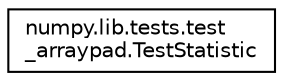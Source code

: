digraph "Graphical Class Hierarchy"
{
 // LATEX_PDF_SIZE
  edge [fontname="Helvetica",fontsize="10",labelfontname="Helvetica",labelfontsize="10"];
  node [fontname="Helvetica",fontsize="10",shape=record];
  rankdir="LR";
  Node0 [label="numpy.lib.tests.test\l_arraypad.TestStatistic",height=0.2,width=0.4,color="black", fillcolor="white", style="filled",URL="$classnumpy_1_1lib_1_1tests_1_1test__arraypad_1_1TestStatistic.html",tooltip=" "];
}
